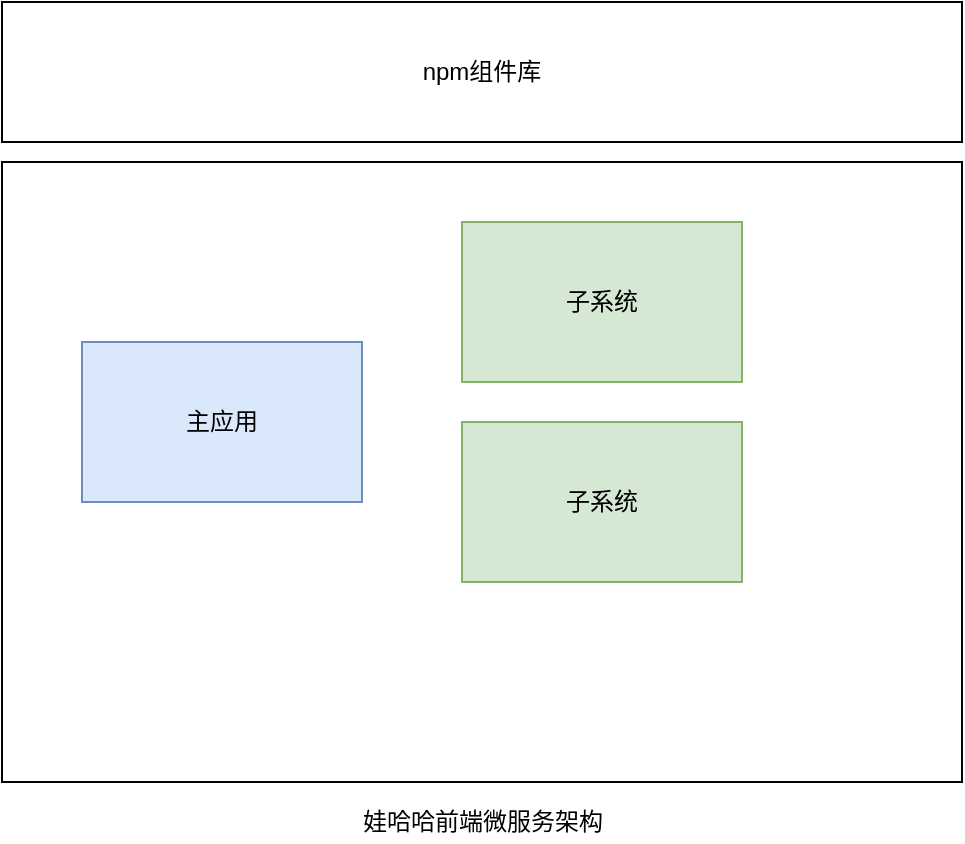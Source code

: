 <mxfile version="14.2.6" type="github">
  <diagram id="KIZsjEiZuO_qEF7OGuo9" name="第 1 页">
    <mxGraphModel dx="1422" dy="706" grid="1" gridSize="10" guides="1" tooltips="1" connect="1" arrows="1" fold="1" page="1" pageScale="1" pageWidth="3300" pageHeight="4681" math="0" shadow="0">
      <root>
        <mxCell id="0" />
        <mxCell id="1" parent="0" />
        <mxCell id="YOhMGn5KMxpTD0j53XXF-4" value="" style="rounded=0;whiteSpace=wrap;html=1;" vertex="1" parent="1">
          <mxGeometry x="40" y="190" width="480" height="310" as="geometry" />
        </mxCell>
        <mxCell id="YOhMGn5KMxpTD0j53XXF-1" value="主应用" style="rounded=0;whiteSpace=wrap;html=1;fillColor=#dae8fc;strokeColor=#6c8ebf;" vertex="1" parent="1">
          <mxGeometry x="80" y="280" width="140" height="80" as="geometry" />
        </mxCell>
        <mxCell id="YOhMGn5KMxpTD0j53XXF-5" value="娃哈哈前端微服务架构&lt;br&gt;" style="text;html=1;resizable=0;autosize=1;align=center;verticalAlign=middle;points=[];fillColor=none;strokeColor=none;rounded=0;" vertex="1" parent="1">
          <mxGeometry x="210" y="510" width="140" height="20" as="geometry" />
        </mxCell>
        <mxCell id="YOhMGn5KMxpTD0j53XXF-6" value="子系统" style="rounded=0;whiteSpace=wrap;html=1;fillColor=#d5e8d4;strokeColor=#82b366;" vertex="1" parent="1">
          <mxGeometry x="270" y="320" width="140" height="80" as="geometry" />
        </mxCell>
        <mxCell id="YOhMGn5KMxpTD0j53XXF-7" value="子系统" style="rounded=0;whiteSpace=wrap;html=1;fillColor=#d5e8d4;strokeColor=#82b366;" vertex="1" parent="1">
          <mxGeometry x="270" y="220" width="140" height="80" as="geometry" />
        </mxCell>
        <mxCell id="YOhMGn5KMxpTD0j53XXF-8" value="npm组件库" style="rounded=0;whiteSpace=wrap;html=1;" vertex="1" parent="1">
          <mxGeometry x="40" y="110" width="480" height="70" as="geometry" />
        </mxCell>
      </root>
    </mxGraphModel>
  </diagram>
</mxfile>

